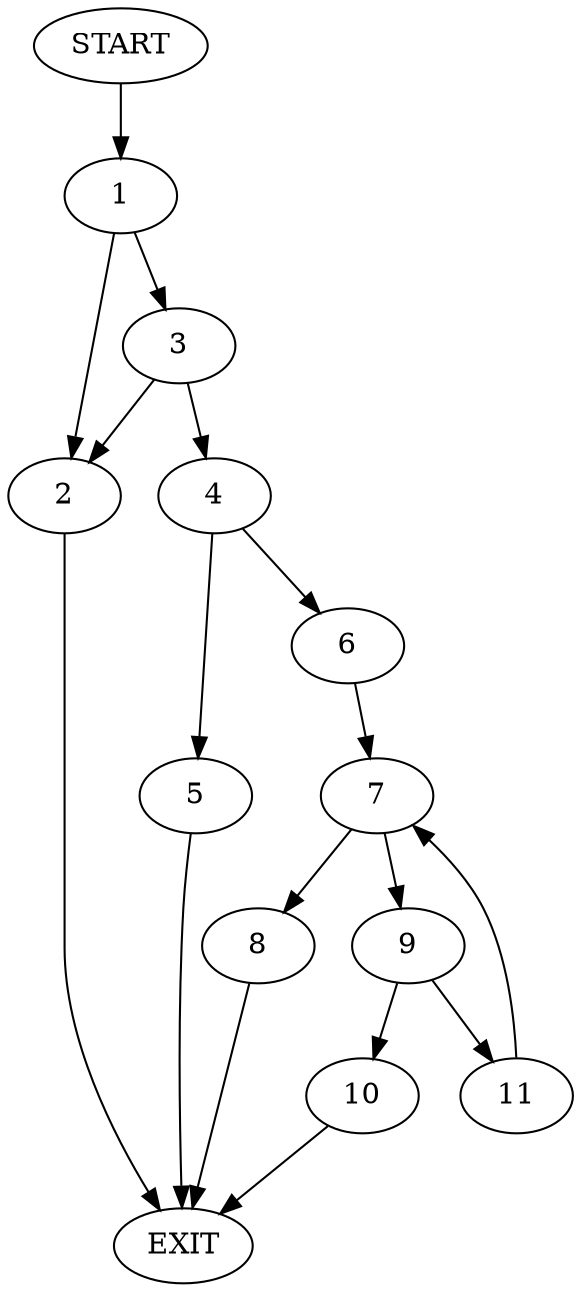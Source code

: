 digraph {
0 [label="START"]
12 [label="EXIT"]
0 -> 1
1 -> 2
1 -> 3
3 -> 4
3 -> 2
2 -> 12
4 -> 5
4 -> 6
5 -> 12
6 -> 7
7 -> 8
7 -> 9
8 -> 12
9 -> 10
9 -> 11
11 -> 7
10 -> 12
}
